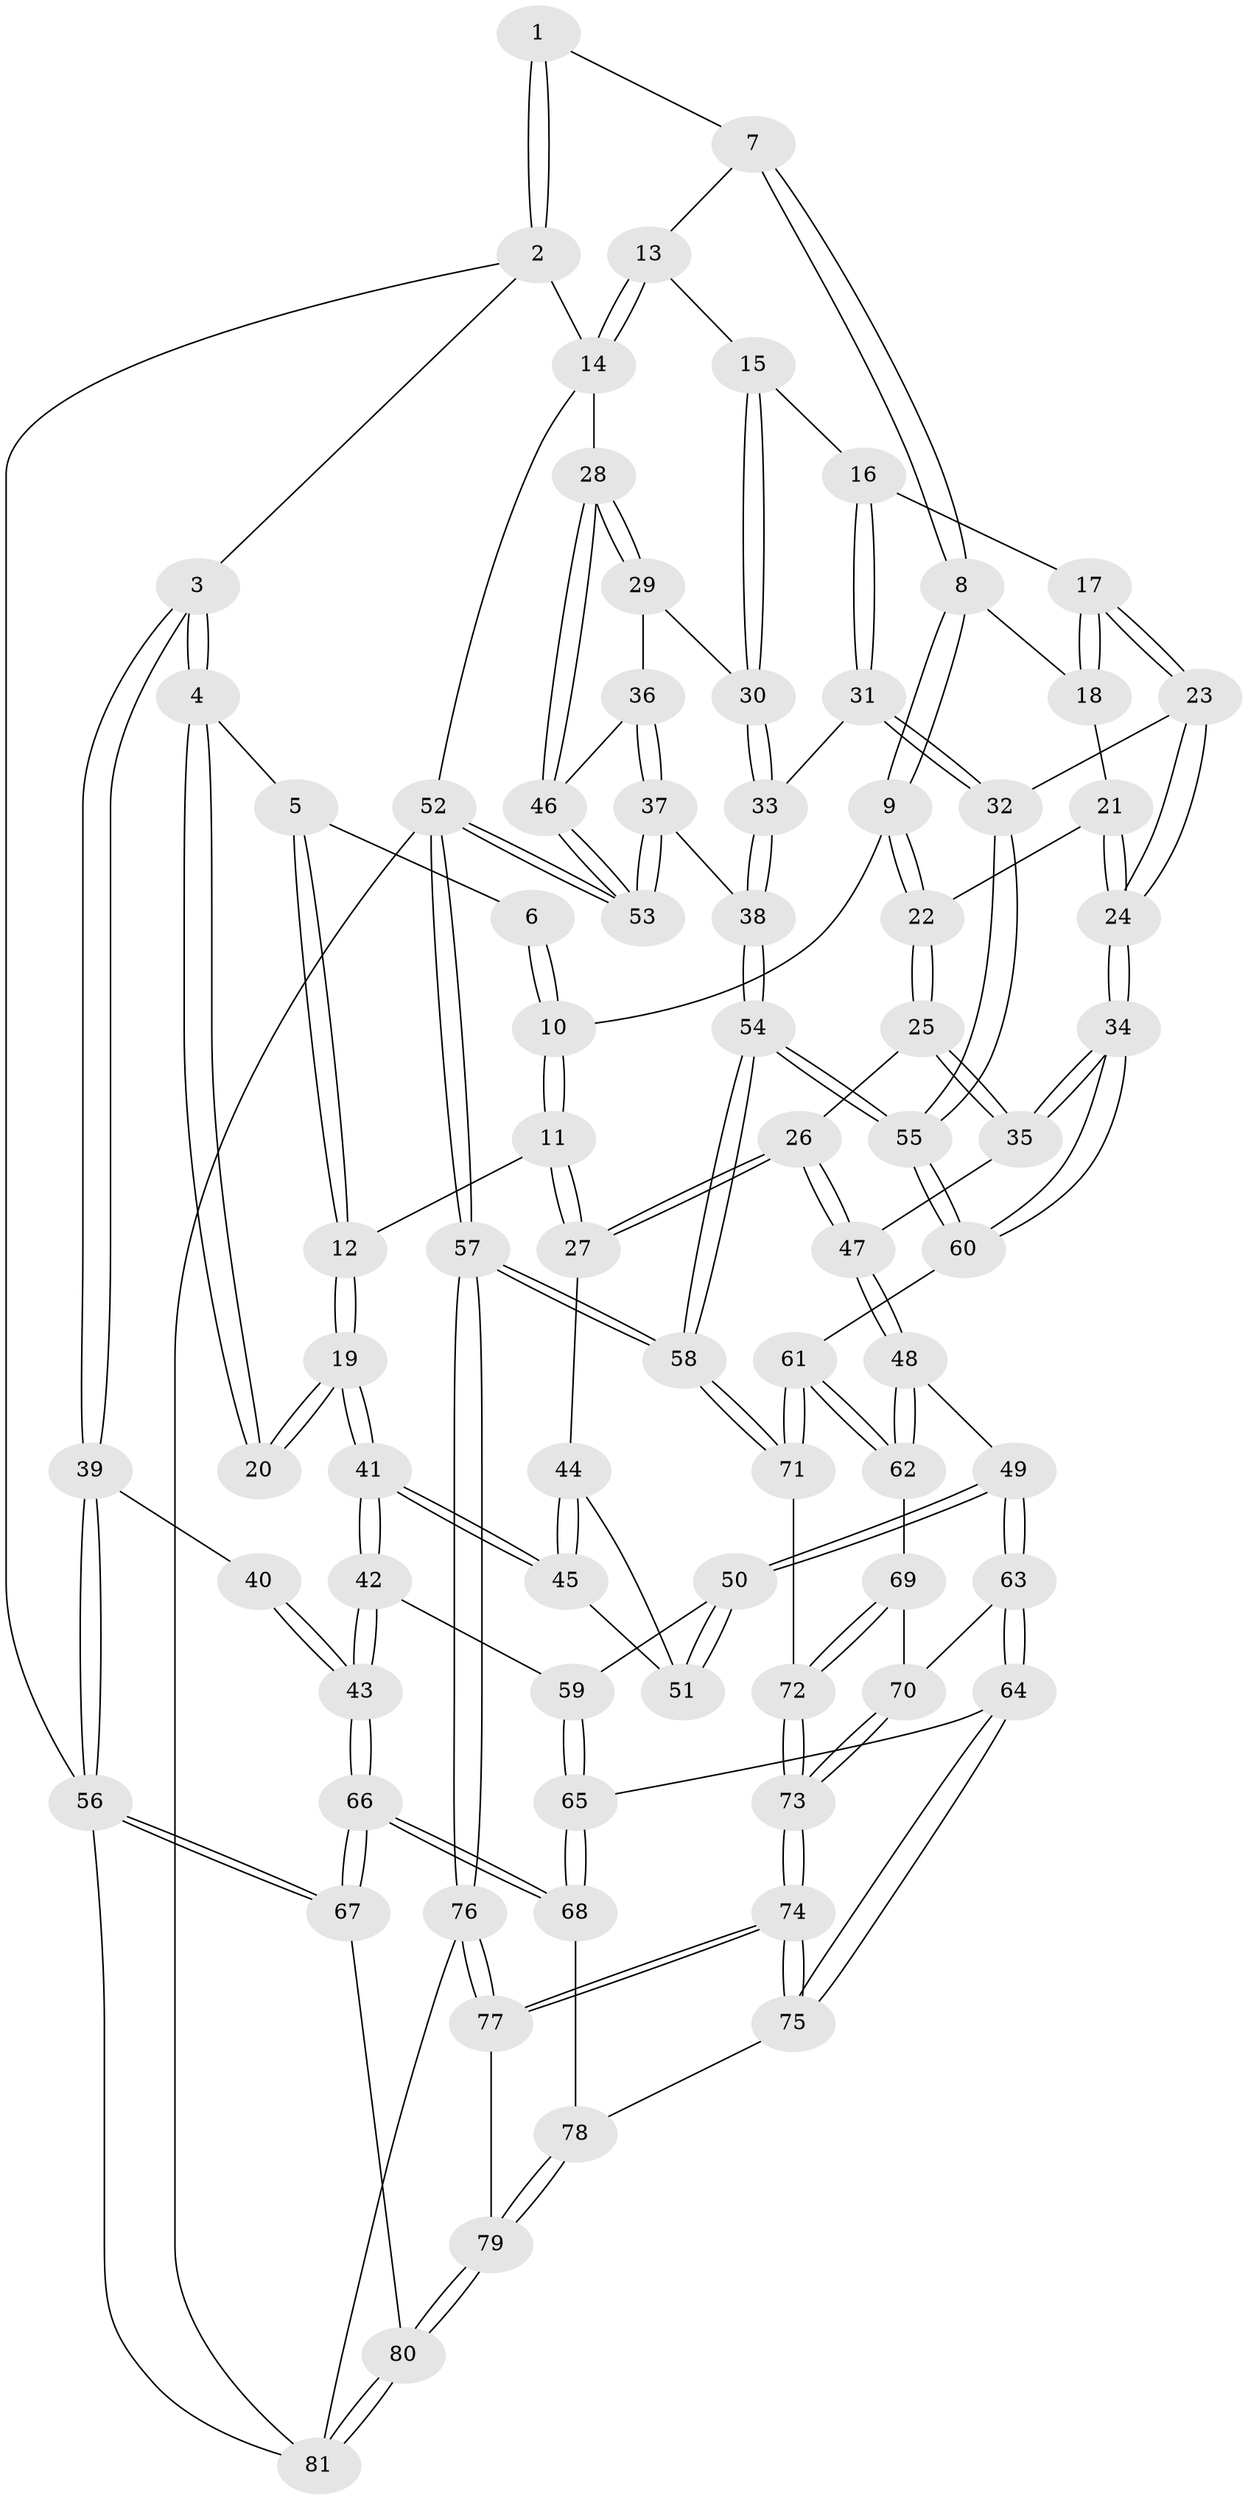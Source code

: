// coarse degree distribution, {5: 0.12121212121212122, 4: 0.3333333333333333, 3: 0.48484848484848486, 2: 0.06060606060606061}
// Generated by graph-tools (version 1.1) at 2025/54/03/04/25 22:54:16]
// undirected, 81 vertices, 199 edges
graph export_dot {
  node [color=gray90,style=filled];
  1 [pos="+0.2506665193337758+0"];
  2 [pos="+0+0"];
  3 [pos="+0+0.013271694400319918"];
  4 [pos="+0.047410793498072604+0.16661339159017904"];
  5 [pos="+0.15944274458268115+0.13299465585983103"];
  6 [pos="+0.20098547029594802+0.09551939360128345"];
  7 [pos="+0.5126961396425105+0"];
  8 [pos="+0.5128747147960574+0"];
  9 [pos="+0.3270050562154264+0.23084639881818012"];
  10 [pos="+0.30518591509950344+0.2413201777740651"];
  11 [pos="+0.2428587615083884+0.3281188959751572"];
  12 [pos="+0.1899777377897719+0.33982538665058903"];
  13 [pos="+1+0"];
  14 [pos="+1+0"];
  15 [pos="+0.7793126296267339+0.2385892213939145"];
  16 [pos="+0.7476087594990158+0.24556651761453432"];
  17 [pos="+0.6915724305906867+0.23357059882235334"];
  18 [pos="+0.5934891631166382+0.17007242966731692"];
  19 [pos="+0.1842608869189809+0.3423114648136136"];
  20 [pos="+0.16547668487958914+0.33713226014723213"];
  21 [pos="+0.5788506912384107+0.18966833339819017"];
  22 [pos="+0.47250995056807077+0.28989842202546373"];
  23 [pos="+0.6025471742492073+0.45368344177615266"];
  24 [pos="+0.5799384246671107+0.4637670320899688"];
  25 [pos="+0.4724990069032848+0.2913578563017902"];
  26 [pos="+0.3563447000703405+0.42645785019414023"];
  27 [pos="+0.3521790017238927+0.4248026280254713"];
  28 [pos="+1+0.1948527305298846"];
  29 [pos="+0.9613144679357474+0.28224486823313233"];
  30 [pos="+0.8853086277396631+0.29370602316732974"];
  31 [pos="+0.7402438662383092+0.4447478997014233"];
  32 [pos="+0.7373344020190875+0.44770320574837774"];
  33 [pos="+0.8527917620786236+0.422301944059252"];
  34 [pos="+0.5797285646594622+0.46390970533679143"];
  35 [pos="+0.54705641686968+0.4473432233279629"];
  36 [pos="+0.9403064320168425+0.45697785921092393"];
  37 [pos="+0.926859979104606+0.47870265382720323"];
  38 [pos="+0.9006992799415879+0.4750987896540217"];
  39 [pos="+0+0.31219965607682076"];
  40 [pos="+0.045594323048381104+0.35582814712030525"];
  41 [pos="+0.15680347713794532+0.5160973572268619"];
  42 [pos="+0.1558950260773208+0.5178300114538679"];
  43 [pos="+0.0433749252860989+0.6887819978545301"];
  44 [pos="+0.3385233093834362+0.43980565144668055"];
  45 [pos="+0.22709733887848355+0.5115409936558649"];
  46 [pos="+1+0.21928466446235842"];
  47 [pos="+0.38541760304407385+0.45449686671947176"];
  48 [pos="+0.3838258664834137+0.5358063685760442"];
  49 [pos="+0.3684749737050393+0.562215436073294"];
  50 [pos="+0.2965214723869513+0.5495445886675386"];
  51 [pos="+0.28404174293736484+0.524350621215775"];
  52 [pos="+1+1"];
  53 [pos="+1+0.698347257917351"];
  54 [pos="+0.7971616310699303+0.6185204760570772"];
  55 [pos="+0.79118029185494+0.6105081194263389"];
  56 [pos="+0+0.7178108851401869"];
  57 [pos="+0.9118036296324861+1"];
  58 [pos="+0.8951325331315663+1"];
  59 [pos="+0.2829730710381925+0.563302738956902"];
  60 [pos="+0.5760745823047776+0.5340755524195813"];
  61 [pos="+0.5743746439532634+0.5384280706730091"];
  62 [pos="+0.48784223240103336+0.5732795263572469"];
  63 [pos="+0.3657685406801088+0.6000034892720565"];
  64 [pos="+0.3375220941696949+0.6492372566503654"];
  65 [pos="+0.25103739673828396+0.6540865860434425"];
  66 [pos="+0.03248813703066246+0.7100533842522261"];
  67 [pos="+0.02461051719582843+0.7171310028407114"];
  68 [pos="+0.1707501859704146+0.6812697971487522"];
  69 [pos="+0.4705561517234074+0.602218326991567"];
  70 [pos="+0.43501307103739967+0.6222824399915601"];
  71 [pos="+0.5886093936728152+0.6464339643535076"];
  72 [pos="+0.4917368842661029+0.6811454616153835"];
  73 [pos="+0.4455759384325915+0.7240057425612513"];
  74 [pos="+0.42397432199915036+0.759836134284593"];
  75 [pos="+0.4148712049201062+0.7578454662057975"];
  76 [pos="+0.7462472236649262+1"];
  77 [pos="+0.5232104256541366+0.8714844666339097"];
  78 [pos="+0.38401524768741785+0.7707769386043449"];
  79 [pos="+0.2205073149166815+0.8807211807273588"];
  80 [pos="+0.18244476234120627+0.9003813116377246"];
  81 [pos="+0.25555386219206633+1"];
  1 -- 2;
  1 -- 2;
  1 -- 7;
  2 -- 3;
  2 -- 14;
  2 -- 56;
  3 -- 4;
  3 -- 4;
  3 -- 39;
  3 -- 39;
  4 -- 5;
  4 -- 20;
  4 -- 20;
  5 -- 6;
  5 -- 12;
  5 -- 12;
  6 -- 10;
  6 -- 10;
  7 -- 8;
  7 -- 8;
  7 -- 13;
  8 -- 9;
  8 -- 9;
  8 -- 18;
  9 -- 10;
  9 -- 22;
  9 -- 22;
  10 -- 11;
  10 -- 11;
  11 -- 12;
  11 -- 27;
  11 -- 27;
  12 -- 19;
  12 -- 19;
  13 -- 14;
  13 -- 14;
  13 -- 15;
  14 -- 28;
  14 -- 52;
  15 -- 16;
  15 -- 30;
  15 -- 30;
  16 -- 17;
  16 -- 31;
  16 -- 31;
  17 -- 18;
  17 -- 18;
  17 -- 23;
  17 -- 23;
  18 -- 21;
  19 -- 20;
  19 -- 20;
  19 -- 41;
  19 -- 41;
  21 -- 22;
  21 -- 24;
  21 -- 24;
  22 -- 25;
  22 -- 25;
  23 -- 24;
  23 -- 24;
  23 -- 32;
  24 -- 34;
  24 -- 34;
  25 -- 26;
  25 -- 35;
  25 -- 35;
  26 -- 27;
  26 -- 27;
  26 -- 47;
  26 -- 47;
  27 -- 44;
  28 -- 29;
  28 -- 29;
  28 -- 46;
  28 -- 46;
  29 -- 30;
  29 -- 36;
  30 -- 33;
  30 -- 33;
  31 -- 32;
  31 -- 32;
  31 -- 33;
  32 -- 55;
  32 -- 55;
  33 -- 38;
  33 -- 38;
  34 -- 35;
  34 -- 35;
  34 -- 60;
  34 -- 60;
  35 -- 47;
  36 -- 37;
  36 -- 37;
  36 -- 46;
  37 -- 38;
  37 -- 53;
  37 -- 53;
  38 -- 54;
  38 -- 54;
  39 -- 40;
  39 -- 56;
  39 -- 56;
  40 -- 43;
  40 -- 43;
  41 -- 42;
  41 -- 42;
  41 -- 45;
  41 -- 45;
  42 -- 43;
  42 -- 43;
  42 -- 59;
  43 -- 66;
  43 -- 66;
  44 -- 45;
  44 -- 45;
  44 -- 51;
  45 -- 51;
  46 -- 53;
  46 -- 53;
  47 -- 48;
  47 -- 48;
  48 -- 49;
  48 -- 62;
  48 -- 62;
  49 -- 50;
  49 -- 50;
  49 -- 63;
  49 -- 63;
  50 -- 51;
  50 -- 51;
  50 -- 59;
  52 -- 53;
  52 -- 53;
  52 -- 57;
  52 -- 57;
  52 -- 81;
  54 -- 55;
  54 -- 55;
  54 -- 58;
  54 -- 58;
  55 -- 60;
  55 -- 60;
  56 -- 67;
  56 -- 67;
  56 -- 81;
  57 -- 58;
  57 -- 58;
  57 -- 76;
  57 -- 76;
  58 -- 71;
  58 -- 71;
  59 -- 65;
  59 -- 65;
  60 -- 61;
  61 -- 62;
  61 -- 62;
  61 -- 71;
  61 -- 71;
  62 -- 69;
  63 -- 64;
  63 -- 64;
  63 -- 70;
  64 -- 65;
  64 -- 75;
  64 -- 75;
  65 -- 68;
  65 -- 68;
  66 -- 67;
  66 -- 67;
  66 -- 68;
  66 -- 68;
  67 -- 80;
  68 -- 78;
  69 -- 70;
  69 -- 72;
  69 -- 72;
  70 -- 73;
  70 -- 73;
  71 -- 72;
  72 -- 73;
  72 -- 73;
  73 -- 74;
  73 -- 74;
  74 -- 75;
  74 -- 75;
  74 -- 77;
  74 -- 77;
  75 -- 78;
  76 -- 77;
  76 -- 77;
  76 -- 81;
  77 -- 79;
  78 -- 79;
  78 -- 79;
  79 -- 80;
  79 -- 80;
  80 -- 81;
  80 -- 81;
}

